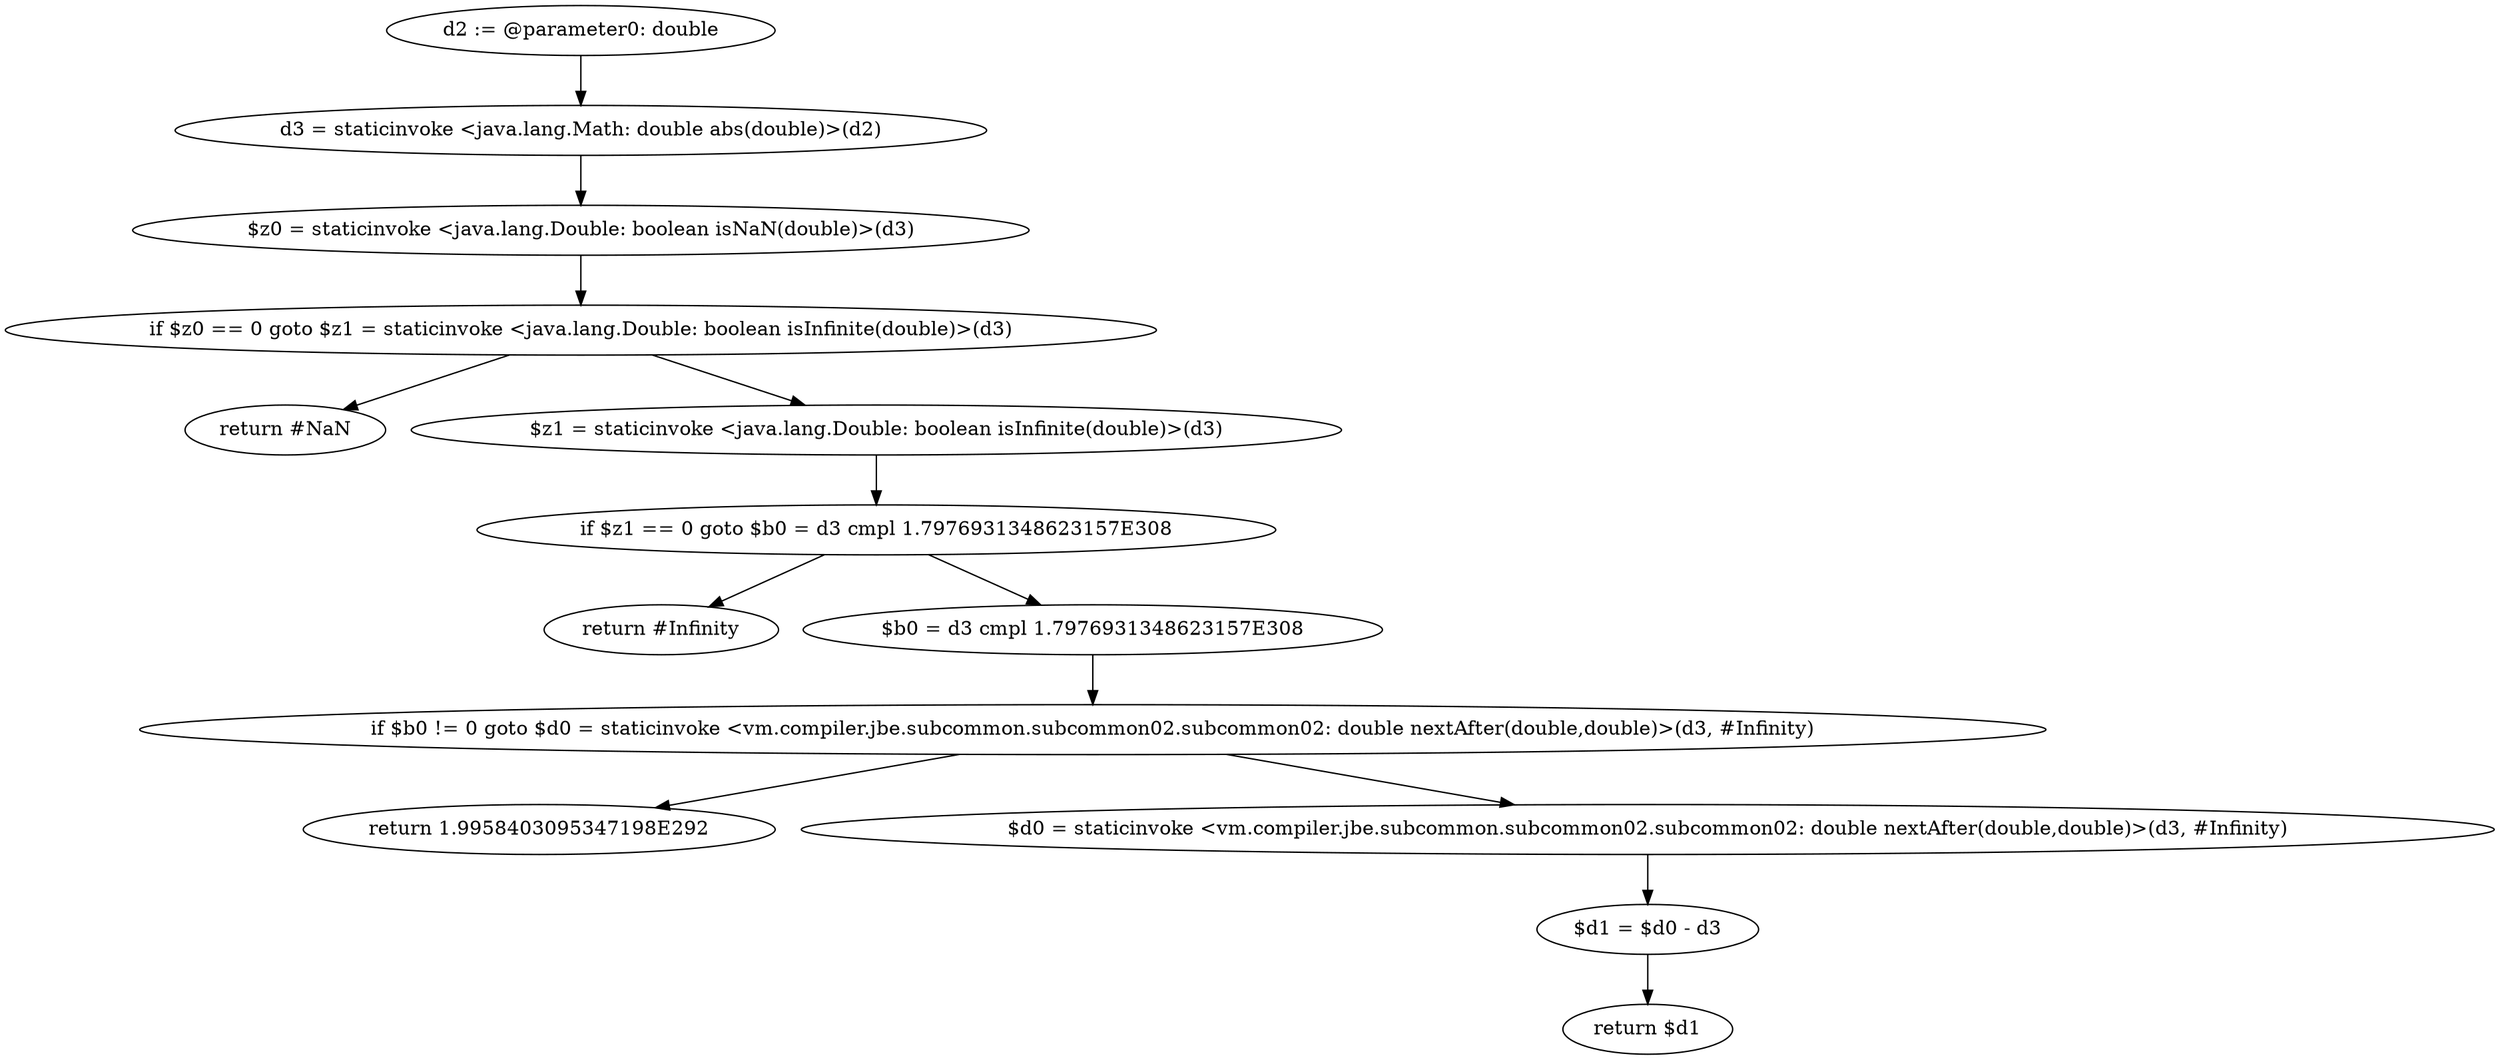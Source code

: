 digraph "unitGraph" {
    "d2 := @parameter0: double"
    "d3 = staticinvoke <java.lang.Math: double abs(double)>(d2)"
    "$z0 = staticinvoke <java.lang.Double: boolean isNaN(double)>(d3)"
    "if $z0 == 0 goto $z1 = staticinvoke <java.lang.Double: boolean isInfinite(double)>(d3)"
    "return #NaN"
    "$z1 = staticinvoke <java.lang.Double: boolean isInfinite(double)>(d3)"
    "if $z1 == 0 goto $b0 = d3 cmpl 1.7976931348623157E308"
    "return #Infinity"
    "$b0 = d3 cmpl 1.7976931348623157E308"
    "if $b0 != 0 goto $d0 = staticinvoke <vm.compiler.jbe.subcommon.subcommon02.subcommon02: double nextAfter(double,double)>(d3, #Infinity)"
    "return 1.9958403095347198E292"
    "$d0 = staticinvoke <vm.compiler.jbe.subcommon.subcommon02.subcommon02: double nextAfter(double,double)>(d3, #Infinity)"
    "$d1 = $d0 - d3"
    "return $d1"
    "d2 := @parameter0: double"->"d3 = staticinvoke <java.lang.Math: double abs(double)>(d2)";
    "d3 = staticinvoke <java.lang.Math: double abs(double)>(d2)"->"$z0 = staticinvoke <java.lang.Double: boolean isNaN(double)>(d3)";
    "$z0 = staticinvoke <java.lang.Double: boolean isNaN(double)>(d3)"->"if $z0 == 0 goto $z1 = staticinvoke <java.lang.Double: boolean isInfinite(double)>(d3)";
    "if $z0 == 0 goto $z1 = staticinvoke <java.lang.Double: boolean isInfinite(double)>(d3)"->"return #NaN";
    "if $z0 == 0 goto $z1 = staticinvoke <java.lang.Double: boolean isInfinite(double)>(d3)"->"$z1 = staticinvoke <java.lang.Double: boolean isInfinite(double)>(d3)";
    "$z1 = staticinvoke <java.lang.Double: boolean isInfinite(double)>(d3)"->"if $z1 == 0 goto $b0 = d3 cmpl 1.7976931348623157E308";
    "if $z1 == 0 goto $b0 = d3 cmpl 1.7976931348623157E308"->"return #Infinity";
    "if $z1 == 0 goto $b0 = d3 cmpl 1.7976931348623157E308"->"$b0 = d3 cmpl 1.7976931348623157E308";
    "$b0 = d3 cmpl 1.7976931348623157E308"->"if $b0 != 0 goto $d0 = staticinvoke <vm.compiler.jbe.subcommon.subcommon02.subcommon02: double nextAfter(double,double)>(d3, #Infinity)";
    "if $b0 != 0 goto $d0 = staticinvoke <vm.compiler.jbe.subcommon.subcommon02.subcommon02: double nextAfter(double,double)>(d3, #Infinity)"->"return 1.9958403095347198E292";
    "if $b0 != 0 goto $d0 = staticinvoke <vm.compiler.jbe.subcommon.subcommon02.subcommon02: double nextAfter(double,double)>(d3, #Infinity)"->"$d0 = staticinvoke <vm.compiler.jbe.subcommon.subcommon02.subcommon02: double nextAfter(double,double)>(d3, #Infinity)";
    "$d0 = staticinvoke <vm.compiler.jbe.subcommon.subcommon02.subcommon02: double nextAfter(double,double)>(d3, #Infinity)"->"$d1 = $d0 - d3";
    "$d1 = $d0 - d3"->"return $d1";
}
